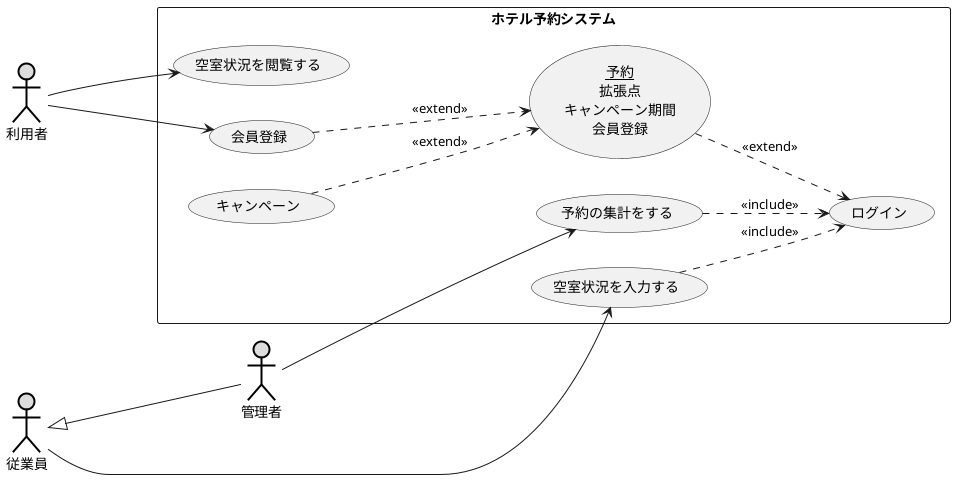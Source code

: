 @startuml ユースケース図
left to right direction

     actor 利用者 #DDDDDD;line:black;line.bold;
     actor 従業員 #DDDDDD;line:black;line.bold;
     actor 管理者 #DDDDDD;line:black;line.bold;

rectangle ホテル予約システム {
usecase 空室状況を閲覧する
usecase 予約の集計をする
usecase 会員登録
usecase (<u>予約</u>\n拡張点\nキャンペーン期間\n会員登録) as A
usecase ログイン
usecase 空室状況を入力する
usecase キャンペーン
}
キャンペーン ...>(A) : <<extend>>
利用者--->会員登録
利用者--->空室状況を閲覧する
従業員<|---管理者
管理者--->予約の集計をする
従業員-->空室状況を入力する
会員登録 ...>(A) : <<extend>>
A ..>(ログイン) : <<extend>>
予約の集計をする ..>(ログイン) : <<include>>
空室状況を入力する ..>(ログイン) : <<include>>

@enduml